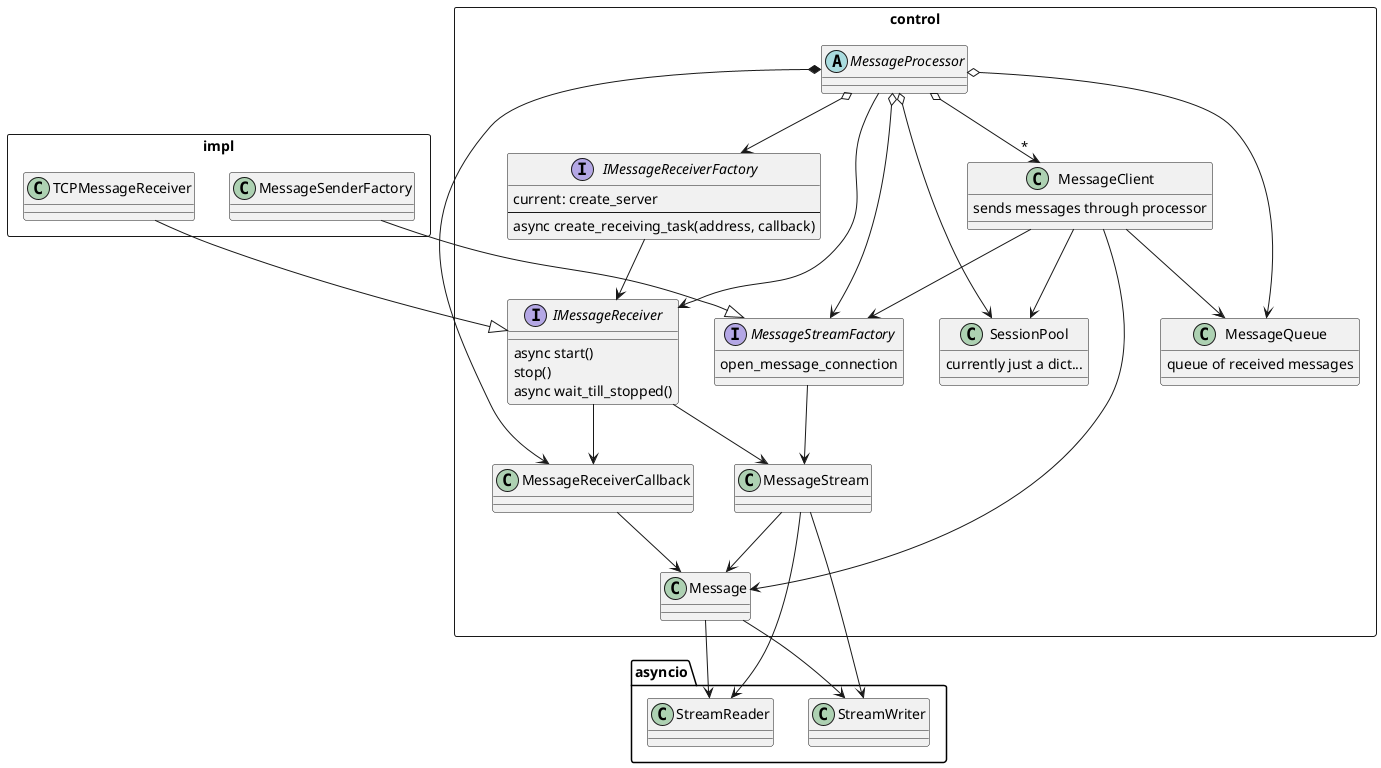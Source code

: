@startuml



rectangle control{
  'class MessageData << (D,lightblue) >>
  class MessageClient{
    sends messages through processor
  }


  class MessageStream
  interface IMessageReceiver{
    async start()
    stop()
    async wait_till_stopped()
  }
  class MessageReceiverCallback
  abstract MessageProcessor
  
  'interface IMessage
  class Message

  class SessionPool{
    currently just a dict...
  }
  class MessageQueue{
    queue of received messages
  }

  interface MessageStreamFactory{
    open_message_connection
  }
  interface IMessageReceiverFactory{
    current: create_server
    --
    async create_receiving_task(address, callback)
  }
}

'Message --|> IMessage
Message --> asyncio.StreamReader
Message --> asyncio.StreamWriter

MessageClient --> Message
MessageClient --> MessageStreamFactory
MessageClient --> SessionPool
MessageClient --> MessageQueue
'MessageClient --> MessageData

MessageProcessor o--> IMessageReceiverFactory
MessageProcessor o--> MessageStreamFactory
MessageProcessor o--> SessionPool
MessageProcessor o--> MessageQueue
MessageProcessor o--> "*" MessageClient
MessageProcessor --> IMessageReceiver
MessageProcessor *--> MessageReceiverCallback

MessageReceiverCallback --> Message

IMessageReceiverFactory --> IMessageReceiver

IMessageReceiver --> MessageReceiverCallback
IMessageReceiver --> MessageStream

MessageStreamFactory --> MessageStream

MessageStream --> Message
MessageStream --> asyncio.StreamReader
MessageStream --> asyncio.StreamWriter

rectangle impl {
  'TCPMessageSender --|> MessageStream
  TCPMessageReceiver --|> IMessageReceiver
  MessageSenderFactory --|> MessageStreamFactory
}

@enduml
